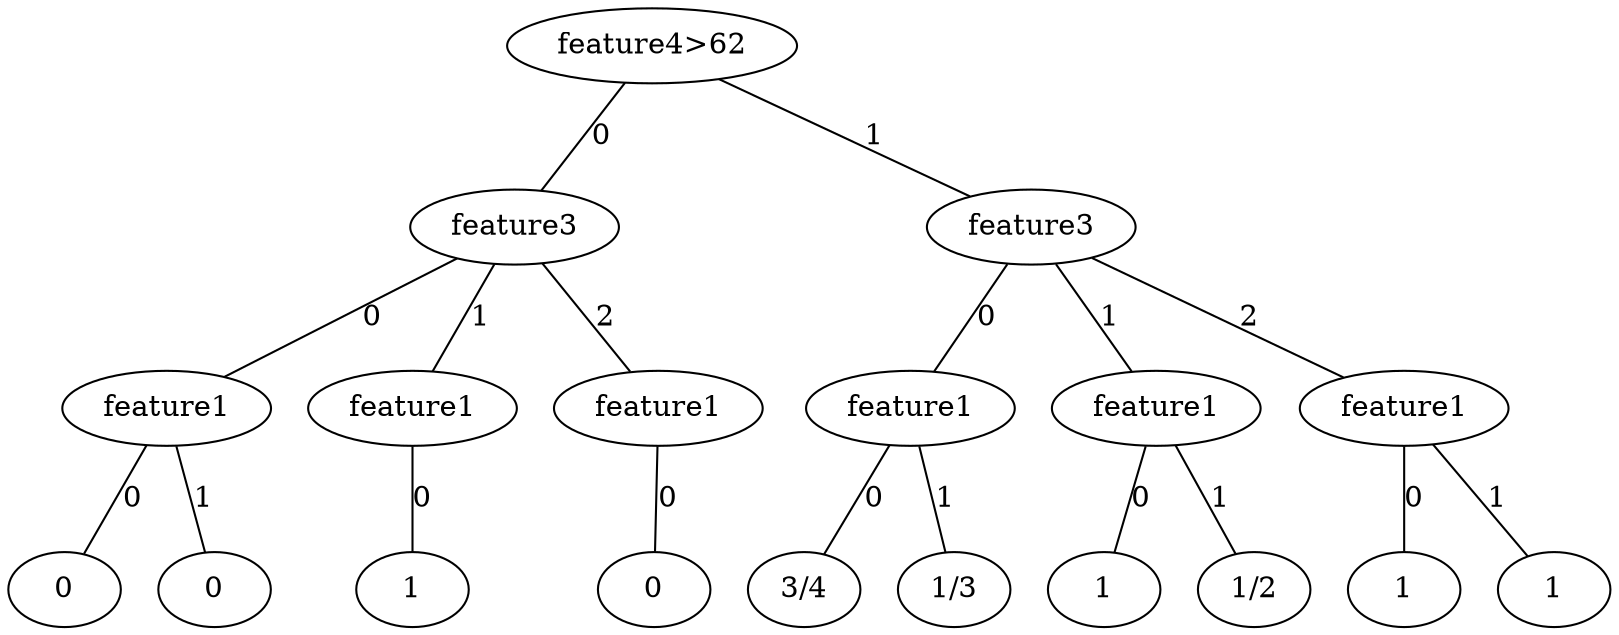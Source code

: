 graph "decision-tree" {
	r[label="feature4>62"];

	r--r0[label="0"];
		r0[label="feature3"];

		r0--r00[label="0"];
			r00[label="feature1"];

			r00--r000[label="0"];
				r000[label="0"];

			r00--r001[label="1"];
				r001[label="0"];

		r0--r01[label="1"];
			r01[label="feature1"];

			r01--r010[label="0"];
				r010[label="1"];

		r0--r02[label="2"];
			r02[label="feature1"];

			r02--r020[label="0"];
				r020[label="0"];

	r--r1[label="1"];
		r1[label="feature3"];

		r1--r10[label="0"];
			r10[label="feature1"];

			r10--r100[label="0"];
				r100[label="3/4"];

			r10--r101[label="1"];
				r101[label="1/3"];

		r1--r11[label="1"];
			r11[label="feature1"];

			r11--r110[label="0"];
				r110[label="1"];

			r11--r111[label="1"];
				r111[label="1/2"];

		r1--r12[label="2"];
			r12[label="feature1"];

			r12--r120[label="0"];
				r120[label="1"];

			r12--r121[label="1"];
				r121[label="1"];

}